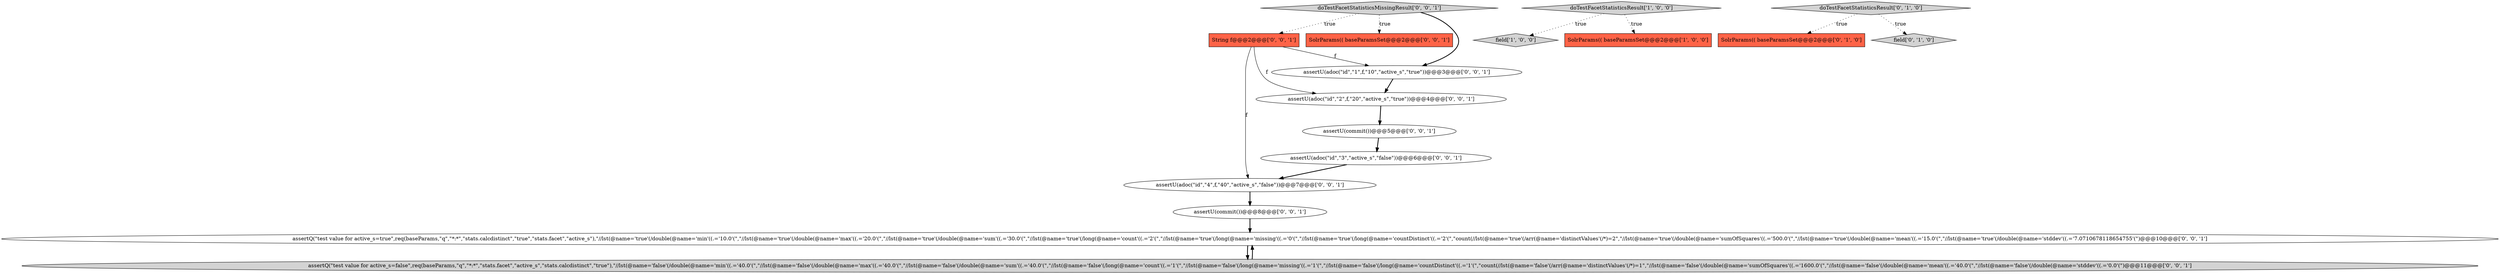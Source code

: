 digraph {
7 [style = filled, label = "doTestFacetStatisticsMissingResult['0', '0', '1']", fillcolor = lightgray, shape = diamond image = "AAA0AAABBB3BBB"];
1 [style = filled, label = "field['1', '0', '0']", fillcolor = lightgray, shape = diamond image = "AAA0AAABBB1BBB"];
9 [style = filled, label = "assertU(adoc(\"id\",\"1\",f,\"10\",\"active_s\",\"true\"))@@@3@@@['0', '0', '1']", fillcolor = white, shape = ellipse image = "AAA0AAABBB3BBB"];
16 [style = filled, label = "assertU(adoc(\"id\",\"4\",f,\"40\",\"active_s\",\"false\"))@@@7@@@['0', '0', '1']", fillcolor = white, shape = ellipse image = "AAA0AAABBB3BBB"];
0 [style = filled, label = "SolrParams(( baseParamsSet@@@2@@@['1', '0', '0']", fillcolor = tomato, shape = box image = "AAA0AAABBB1BBB"];
4 [style = filled, label = "SolrParams(( baseParamsSet@@@2@@@['0', '1', '0']", fillcolor = tomato, shape = box image = "AAA0AAABBB2BBB"];
8 [style = filled, label = "assertQ(\"test value for active_s=true\",req(baseParams,\"q\",\"*:*\",\"stats.calcdistinct\",\"true\",\"stats.facet\",\"active_s\"),\"//lst(@name='true'(/double(@name='min'((.='10.0'(\",\"//lst(@name='true'(/double(@name='max'((.='20.0'(\",\"//lst(@name='true'(/double(@name='sum'((.='30.0'(\",\"//lst(@name='true'(/long(@name='count'((.='2'(\",\"//lst(@name='true'(/long(@name='missing'((.='0'(\",\"//lst(@name='true'(/long(@name='countDistinct'((.='2'(\",\"count(//lst(@name='true'(/arr(@name='distinctValues'(/*)=2\",\"//lst(@name='true'(/double(@name='sumOfSquares'((.='500.0'(\",\"//lst(@name='true'(/double(@name='mean'((.='15.0'(\",\"//lst(@name='true'(/double(@name='stddev'((.='7.0710678118654755'(\")@@@10@@@['0', '0', '1']", fillcolor = white, shape = ellipse image = "AAA0AAABBB3BBB"];
3 [style = filled, label = "field['0', '1', '0']", fillcolor = lightgray, shape = diamond image = "AAA0AAABBB2BBB"];
5 [style = filled, label = "doTestFacetStatisticsResult['0', '1', '0']", fillcolor = lightgray, shape = diamond image = "AAA0AAABBB2BBB"];
6 [style = filled, label = "assertU(commit())@@@8@@@['0', '0', '1']", fillcolor = white, shape = ellipse image = "AAA0AAABBB3BBB"];
12 [style = filled, label = "assertQ(\"test value for active_s=false\",req(baseParams,\"q\",\"*:*\",\"stats.facet\",\"active_s\",\"stats.calcdistinct\",\"true\"),\"//lst(@name='false'(/double(@name='min'((.='40.0'(\",\"//lst(@name='false'(/double(@name='max'((.='40.0'(\",\"//lst(@name='false'(/double(@name='sum'((.='40.0'(\",\"//lst(@name='false'(/long(@name='count'((.='1'(\",\"//lst(@name='false'(/long(@name='missing'((.='1'(\",\"//lst(@name='false'(/long(@name='countDistinct'((.='1'(\",\"count(//lst(@name='false'(/arr(@name='distinctValues'(/*)=1\",\"//lst(@name='false'(/double(@name='sumOfSquares'((.='1600.0'(\",\"//lst(@name='false'(/double(@name='mean'((.='40.0'(\",\"//lst(@name='false'(/double(@name='stddev'((.='0.0'(\")@@@11@@@['0', '0', '1']", fillcolor = lightgray, shape = ellipse image = "AAA0AAABBB3BBB"];
14 [style = filled, label = "assertU(adoc(\"id\",\"3\",\"active_s\",\"false\"))@@@6@@@['0', '0', '1']", fillcolor = white, shape = ellipse image = "AAA0AAABBB3BBB"];
11 [style = filled, label = "SolrParams(( baseParamsSet@@@2@@@['0', '0', '1']", fillcolor = tomato, shape = box image = "AAA0AAABBB3BBB"];
13 [style = filled, label = "assertU(adoc(\"id\",\"2\",f,\"20\",\"active_s\",\"true\"))@@@4@@@['0', '0', '1']", fillcolor = white, shape = ellipse image = "AAA0AAABBB3BBB"];
10 [style = filled, label = "assertU(commit())@@@5@@@['0', '0', '1']", fillcolor = white, shape = ellipse image = "AAA0AAABBB3BBB"];
2 [style = filled, label = "doTestFacetStatisticsResult['1', '0', '0']", fillcolor = lightgray, shape = diamond image = "AAA0AAABBB1BBB"];
15 [style = filled, label = "String f@@@2@@@['0', '0', '1']", fillcolor = tomato, shape = box image = "AAA0AAABBB3BBB"];
14->16 [style = bold, label=""];
13->10 [style = bold, label=""];
7->9 [style = bold, label=""];
2->0 [style = dotted, label="true"];
15->9 [style = solid, label="f"];
7->11 [style = dotted, label="true"];
5->3 [style = dotted, label="true"];
10->14 [style = bold, label=""];
2->1 [style = dotted, label="true"];
7->15 [style = dotted, label="true"];
15->16 [style = solid, label="f"];
16->6 [style = bold, label=""];
8->12 [style = bold, label=""];
12->8 [style = bold, label=""];
5->4 [style = dotted, label="true"];
6->8 [style = bold, label=""];
9->13 [style = bold, label=""];
15->13 [style = solid, label="f"];
}
